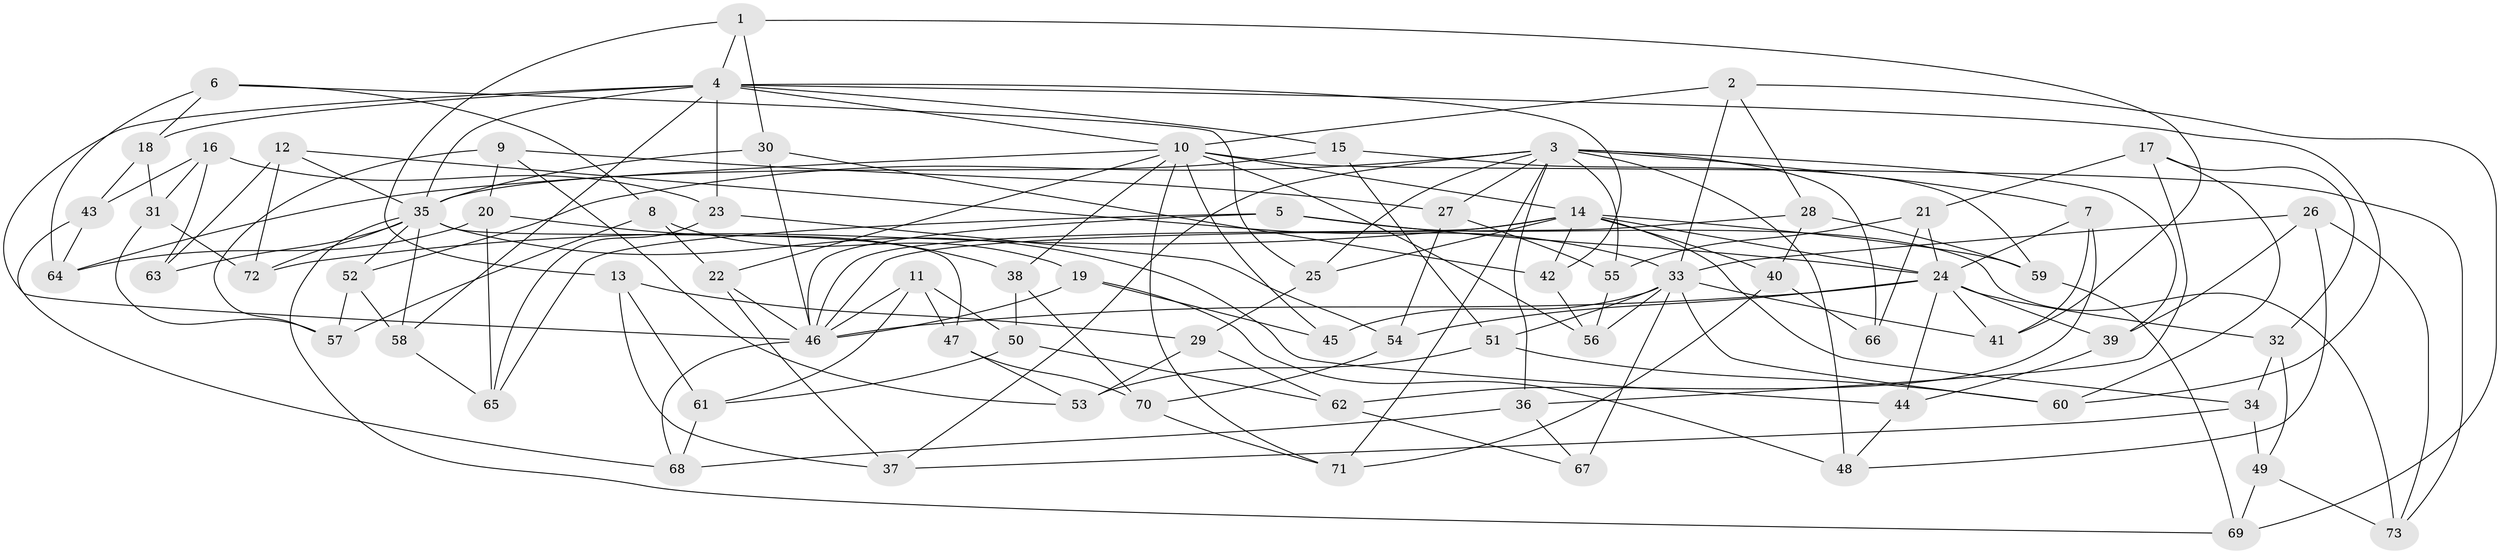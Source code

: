 // original degree distribution, {4: 1.0}
// Generated by graph-tools (version 1.1) at 2025/53/03/04/25 22:53:40]
// undirected, 73 vertices, 168 edges
graph export_dot {
  node [color=gray90,style=filled];
  1;
  2;
  3;
  4;
  5;
  6;
  7;
  8;
  9;
  10;
  11;
  12;
  13;
  14;
  15;
  16;
  17;
  18;
  19;
  20;
  21;
  22;
  23;
  24;
  25;
  26;
  27;
  28;
  29;
  30;
  31;
  32;
  33;
  34;
  35;
  36;
  37;
  38;
  39;
  40;
  41;
  42;
  43;
  44;
  45;
  46;
  47;
  48;
  49;
  50;
  51;
  52;
  53;
  54;
  55;
  56;
  57;
  58;
  59;
  60;
  61;
  62;
  63;
  64;
  65;
  66;
  67;
  68;
  69;
  70;
  71;
  72;
  73;
  1 -- 4 [weight=1.0];
  1 -- 13 [weight=1.0];
  1 -- 30 [weight=1.0];
  1 -- 41 [weight=1.0];
  2 -- 10 [weight=1.0];
  2 -- 28 [weight=1.0];
  2 -- 33 [weight=1.0];
  2 -- 69 [weight=1.0];
  3 -- 7 [weight=1.0];
  3 -- 25 [weight=1.0];
  3 -- 27 [weight=1.0];
  3 -- 36 [weight=1.0];
  3 -- 37 [weight=1.0];
  3 -- 39 [weight=1.0];
  3 -- 48 [weight=1.0];
  3 -- 52 [weight=1.0];
  3 -- 55 [weight=1.0];
  3 -- 66 [weight=2.0];
  3 -- 71 [weight=1.0];
  4 -- 10 [weight=1.0];
  4 -- 15 [weight=1.0];
  4 -- 18 [weight=1.0];
  4 -- 23 [weight=1.0];
  4 -- 35 [weight=1.0];
  4 -- 42 [weight=1.0];
  4 -- 46 [weight=1.0];
  4 -- 58 [weight=1.0];
  4 -- 60 [weight=1.0];
  5 -- 24 [weight=1.0];
  5 -- 46 [weight=1.0];
  5 -- 65 [weight=1.0];
  5 -- 73 [weight=1.0];
  6 -- 8 [weight=1.0];
  6 -- 18 [weight=1.0];
  6 -- 25 [weight=1.0];
  6 -- 64 [weight=1.0];
  7 -- 24 [weight=1.0];
  7 -- 41 [weight=1.0];
  7 -- 62 [weight=1.0];
  8 -- 19 [weight=1.0];
  8 -- 22 [weight=1.0];
  8 -- 57 [weight=1.0];
  9 -- 20 [weight=1.0];
  9 -- 27 [weight=1.0];
  9 -- 53 [weight=1.0];
  9 -- 57 [weight=1.0];
  10 -- 14 [weight=2.0];
  10 -- 22 [weight=1.0];
  10 -- 38 [weight=1.0];
  10 -- 45 [weight=2.0];
  10 -- 56 [weight=1.0];
  10 -- 64 [weight=1.0];
  10 -- 71 [weight=1.0];
  10 -- 73 [weight=1.0];
  11 -- 46 [weight=1.0];
  11 -- 47 [weight=1.0];
  11 -- 50 [weight=1.0];
  11 -- 61 [weight=1.0];
  12 -- 33 [weight=1.0];
  12 -- 35 [weight=1.0];
  12 -- 63 [weight=1.0];
  12 -- 72 [weight=1.0];
  13 -- 29 [weight=1.0];
  13 -- 37 [weight=1.0];
  13 -- 61 [weight=1.0];
  14 -- 24 [weight=1.0];
  14 -- 25 [weight=1.0];
  14 -- 34 [weight=1.0];
  14 -- 40 [weight=1.0];
  14 -- 42 [weight=1.0];
  14 -- 46 [weight=1.0];
  14 -- 59 [weight=1.0];
  14 -- 72 [weight=1.0];
  15 -- 35 [weight=1.0];
  15 -- 51 [weight=1.0];
  15 -- 59 [weight=1.0];
  16 -- 23 [weight=1.0];
  16 -- 31 [weight=1.0];
  16 -- 43 [weight=1.0];
  16 -- 63 [weight=1.0];
  17 -- 21 [weight=1.0];
  17 -- 32 [weight=1.0];
  17 -- 36 [weight=1.0];
  17 -- 60 [weight=1.0];
  18 -- 31 [weight=1.0];
  18 -- 43 [weight=1.0];
  19 -- 45 [weight=1.0];
  19 -- 46 [weight=1.0];
  19 -- 48 [weight=1.0];
  20 -- 38 [weight=1.0];
  20 -- 64 [weight=1.0];
  20 -- 65 [weight=1.0];
  21 -- 24 [weight=1.0];
  21 -- 55 [weight=1.0];
  21 -- 66 [weight=1.0];
  22 -- 37 [weight=1.0];
  22 -- 46 [weight=1.0];
  23 -- 54 [weight=1.0];
  23 -- 65 [weight=1.0];
  24 -- 32 [weight=1.0];
  24 -- 39 [weight=1.0];
  24 -- 41 [weight=1.0];
  24 -- 44 [weight=1.0];
  24 -- 46 [weight=1.0];
  24 -- 54 [weight=1.0];
  25 -- 29 [weight=1.0];
  26 -- 33 [weight=1.0];
  26 -- 39 [weight=1.0];
  26 -- 48 [weight=1.0];
  26 -- 73 [weight=1.0];
  27 -- 54 [weight=1.0];
  27 -- 55 [weight=1.0];
  28 -- 40 [weight=1.0];
  28 -- 46 [weight=1.0];
  28 -- 59 [weight=1.0];
  29 -- 53 [weight=1.0];
  29 -- 62 [weight=1.0];
  30 -- 35 [weight=1.0];
  30 -- 42 [weight=1.0];
  30 -- 46 [weight=1.0];
  31 -- 57 [weight=1.0];
  31 -- 72 [weight=1.0];
  32 -- 34 [weight=1.0];
  32 -- 49 [weight=1.0];
  33 -- 41 [weight=1.0];
  33 -- 45 [weight=1.0];
  33 -- 51 [weight=1.0];
  33 -- 56 [weight=1.0];
  33 -- 60 [weight=1.0];
  33 -- 67 [weight=2.0];
  34 -- 37 [weight=1.0];
  34 -- 49 [weight=1.0];
  35 -- 44 [weight=1.0];
  35 -- 47 [weight=1.0];
  35 -- 52 [weight=1.0];
  35 -- 58 [weight=1.0];
  35 -- 63 [weight=2.0];
  35 -- 69 [weight=1.0];
  35 -- 72 [weight=1.0];
  36 -- 67 [weight=1.0];
  36 -- 68 [weight=1.0];
  38 -- 50 [weight=1.0];
  38 -- 70 [weight=1.0];
  39 -- 44 [weight=1.0];
  40 -- 66 [weight=1.0];
  40 -- 71 [weight=1.0];
  42 -- 56 [weight=1.0];
  43 -- 64 [weight=1.0];
  43 -- 68 [weight=1.0];
  44 -- 48 [weight=1.0];
  46 -- 68 [weight=1.0];
  47 -- 53 [weight=1.0];
  47 -- 70 [weight=1.0];
  49 -- 69 [weight=1.0];
  49 -- 73 [weight=1.0];
  50 -- 61 [weight=1.0];
  50 -- 62 [weight=1.0];
  51 -- 53 [weight=1.0];
  51 -- 60 [weight=1.0];
  52 -- 57 [weight=1.0];
  52 -- 58 [weight=1.0];
  54 -- 70 [weight=1.0];
  55 -- 56 [weight=1.0];
  58 -- 65 [weight=1.0];
  59 -- 69 [weight=1.0];
  61 -- 68 [weight=1.0];
  62 -- 67 [weight=1.0];
  70 -- 71 [weight=1.0];
}
